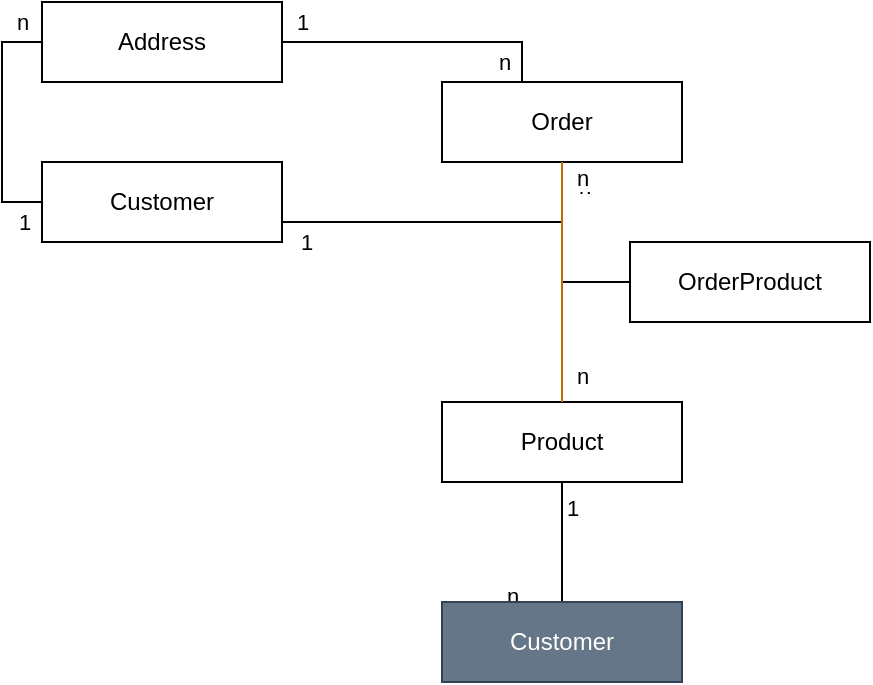 <mxfile>
    <diagram id="Q6hKBjCAICWTXlol2uPj" name="Página-1">
        <mxGraphModel dx="557" dy="615" grid="1" gridSize="10" guides="1" tooltips="1" connect="1" arrows="1" fold="1" page="1" pageScale="1" pageWidth="827" pageHeight="1169" math="0" shadow="0">
            <root>
                <mxCell id="0"/>
                <mxCell id="1" parent="0"/>
                <mxCell id="19" style="edgeStyle=orthogonalEdgeStyle;rounded=0;orthogonalLoop=1;jettySize=auto;html=1;startArrow=none;startFill=0;endArrow=none;endFill=0;" parent="1" source="2" target="8" edge="1">
                    <mxGeometry relative="1" as="geometry">
                        <Array as="points">
                            <mxPoint x="380" y="230"/>
                        </Array>
                    </mxGeometry>
                </mxCell>
                <mxCell id="35" value="n" style="edgeLabel;html=1;align=center;verticalAlign=middle;resizable=0;points=[];" parent="19" vertex="1" connectable="0">
                    <mxGeometry x="-0.742" relative="1" as="geometry">
                        <mxPoint x="11" y="-10" as="offset"/>
                    </mxGeometry>
                </mxCell>
                <mxCell id="36" value="1" style="edgeLabel;html=1;align=center;verticalAlign=middle;resizable=0;points=[];" parent="19" vertex="1" connectable="0">
                    <mxGeometry x="0.638" relative="1" as="geometry">
                        <mxPoint x="-19" y="10" as="offset"/>
                    </mxGeometry>
                </mxCell>
                <mxCell id="21" style="edgeStyle=orthogonalEdgeStyle;rounded=0;orthogonalLoop=1;jettySize=auto;html=1;startArrow=none;startFill=0;endArrow=none;endFill=0;" parent="1" source="2" target="7" edge="1">
                    <mxGeometry relative="1" as="geometry">
                        <Array as="points">
                            <mxPoint x="360" y="140"/>
                        </Array>
                    </mxGeometry>
                </mxCell>
                <mxCell id="26" value="1" style="edgeLabel;html=1;align=center;verticalAlign=middle;resizable=0;points=[];" parent="21" vertex="1" connectable="0">
                    <mxGeometry x="0.426" y="-2" relative="1" as="geometry">
                        <mxPoint x="-30" y="-8" as="offset"/>
                    </mxGeometry>
                </mxCell>
                <mxCell id="27" value="n" style="edgeLabel;html=1;align=center;verticalAlign=middle;resizable=0;points=[];" parent="21" vertex="1" connectable="0">
                    <mxGeometry x="-0.451" y="1" relative="1" as="geometry">
                        <mxPoint x="9" y="9" as="offset"/>
                    </mxGeometry>
                </mxCell>
                <mxCell id="2" value="Order" style="rounded=0;whiteSpace=wrap;html=1;" parent="1" vertex="1">
                    <mxGeometry x="320" y="160" width="120" height="40" as="geometry"/>
                </mxCell>
                <mxCell id="62" style="edgeStyle=orthogonalEdgeStyle;rounded=0;orthogonalLoop=1;jettySize=auto;html=1;startArrow=none;startFill=0;endArrow=none;endFill=0;" parent="1" source="6" edge="1">
                    <mxGeometry relative="1" as="geometry">
                        <Array as="points">
                            <mxPoint x="380" y="420"/>
                        </Array>
                        <mxPoint x="370" y="420" as="targetPoint"/>
                    </mxGeometry>
                </mxCell>
                <mxCell id="63" value="1" style="edgeLabel;html=1;align=center;verticalAlign=middle;resizable=0;points=[];" parent="62" vertex="1" connectable="0">
                    <mxGeometry x="-0.359" relative="1" as="geometry">
                        <mxPoint x="5" y="-10" as="offset"/>
                    </mxGeometry>
                </mxCell>
                <mxCell id="64" value="n" style="edgeLabel;html=1;align=center;verticalAlign=middle;resizable=0;points=[];" parent="62" vertex="1" connectable="0">
                    <mxGeometry x="0.356" y="1" relative="1" as="geometry">
                        <mxPoint x="-26" y="9" as="offset"/>
                    </mxGeometry>
                </mxCell>
                <mxCell id="6" value="Product" style="rounded=0;whiteSpace=wrap;html=1;" parent="1" vertex="1">
                    <mxGeometry x="320" y="320" width="120" height="40" as="geometry"/>
                </mxCell>
                <mxCell id="7" value="Address" style="rounded=0;whiteSpace=wrap;html=1;" parent="1" vertex="1">
                    <mxGeometry x="120" y="120" width="120" height="40" as="geometry"/>
                </mxCell>
                <mxCell id="25" style="edgeStyle=orthogonalEdgeStyle;rounded=0;orthogonalLoop=1;jettySize=auto;html=1;entryX=0;entryY=0.5;entryDx=0;entryDy=0;startArrow=none;startFill=0;endArrow=none;endFill=0;" parent="1" source="8" target="7" edge="1">
                    <mxGeometry relative="1" as="geometry">
                        <Array as="points">
                            <mxPoint x="100" y="220"/>
                            <mxPoint x="100" y="140"/>
                        </Array>
                    </mxGeometry>
                </mxCell>
                <mxCell id="37" value="n" style="edgeLabel;html=1;align=center;verticalAlign=middle;resizable=0;points=[];" parent="25" vertex="1" connectable="0">
                    <mxGeometry x="0.541" relative="1" as="geometry">
                        <mxPoint x="10" y="-18" as="offset"/>
                    </mxGeometry>
                </mxCell>
                <mxCell id="38" value="1" style="edgeLabel;html=1;align=center;verticalAlign=middle;resizable=0;points=[];" parent="25" vertex="1" connectable="0">
                    <mxGeometry x="-0.923" y="2" relative="1" as="geometry">
                        <mxPoint x="-5" y="8" as="offset"/>
                    </mxGeometry>
                </mxCell>
                <mxCell id="8" value="Customer" style="rounded=0;whiteSpace=wrap;html=1;" parent="1" vertex="1">
                    <mxGeometry x="120" y="200" width="120" height="40" as="geometry"/>
                </mxCell>
                <mxCell id="49" value="Customer" style="rounded=0;whiteSpace=wrap;html=1;fillColor=#647687;strokeColor=#314354;fontColor=#ffffff;" parent="1" vertex="1">
                    <mxGeometry x="320" y="420" width="120" height="40" as="geometry"/>
                </mxCell>
                <mxCell id="68" style="edgeStyle=orthogonalEdgeStyle;rounded=0;orthogonalLoop=1;jettySize=auto;html=1;startArrow=none;startFill=0;endArrow=none;endFill=0;" parent="1" source="57" edge="1">
                    <mxGeometry relative="1" as="geometry">
                        <mxPoint x="380" y="260" as="targetPoint"/>
                    </mxGeometry>
                </mxCell>
                <mxCell id="57" value="OrderProduct" style="rounded=0;whiteSpace=wrap;html=1;" parent="1" vertex="1">
                    <mxGeometry x="414" y="240" width="120" height="40" as="geometry"/>
                </mxCell>
                <mxCell id="58" value="" style="edgeStyle=orthogonalEdgeStyle;rounded=0;orthogonalLoop=1;jettySize=auto;html=1;fillColor=#f0a30a;strokeColor=#BD7000;startArrow=none;startFill=0;endArrow=none;endFill=0;entryX=0.5;entryY=0;entryDx=0;entryDy=0;" parent="1" source="2" target="6" edge="1">
                    <mxGeometry relative="1" as="geometry">
                        <mxPoint x="380" y="200" as="sourcePoint"/>
                        <mxPoint x="380" y="260" as="targetPoint"/>
                    </mxGeometry>
                </mxCell>
                <mxCell id="59" value="n" style="edgeLabel;html=1;align=center;verticalAlign=middle;resizable=0;points=[];" parent="58" vertex="1" connectable="0">
                    <mxGeometry x="-0.945" relative="1" as="geometry">
                        <mxPoint x="10" y="4" as="offset"/>
                    </mxGeometry>
                </mxCell>
                <mxCell id="67" value="n" style="edgeLabel;html=1;align=center;verticalAlign=middle;resizable=0;points=[];" parent="58" vertex="1" connectable="0">
                    <mxGeometry x="0.78" relative="1" as="geometry">
                        <mxPoint x="10" as="offset"/>
                    </mxGeometry>
                </mxCell>
            </root>
        </mxGraphModel>
    </diagram>
</mxfile>